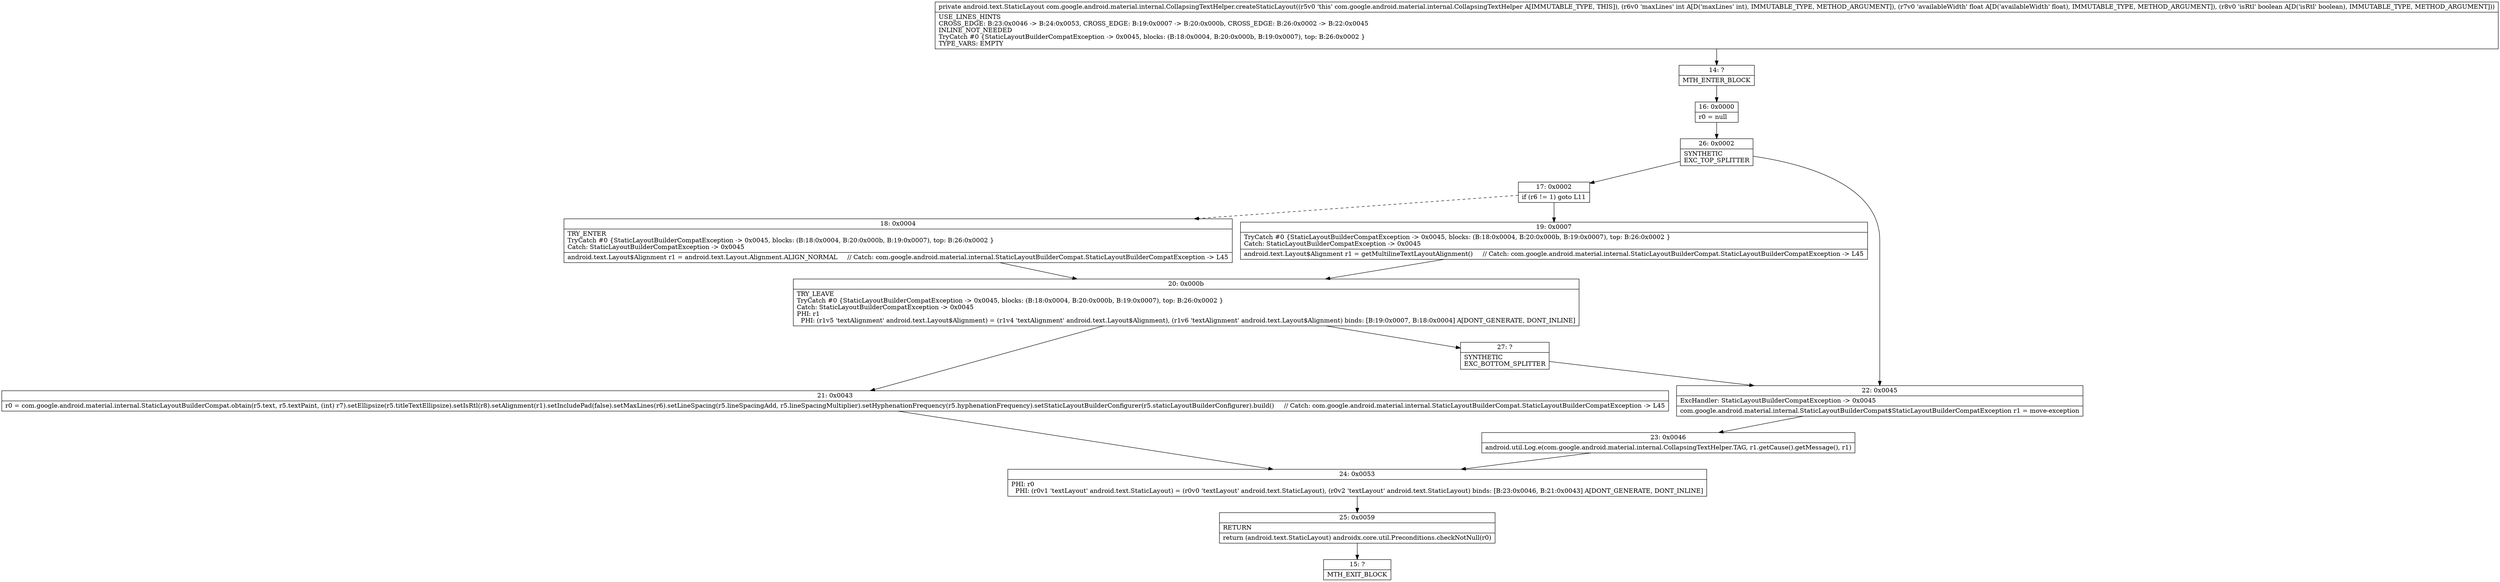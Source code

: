 digraph "CFG forcom.google.android.material.internal.CollapsingTextHelper.createStaticLayout(IFZ)Landroid\/text\/StaticLayout;" {
Node_14 [shape=record,label="{14\:\ ?|MTH_ENTER_BLOCK\l}"];
Node_16 [shape=record,label="{16\:\ 0x0000|r0 = null\l}"];
Node_26 [shape=record,label="{26\:\ 0x0002|SYNTHETIC\lEXC_TOP_SPLITTER\l}"];
Node_17 [shape=record,label="{17\:\ 0x0002|if (r6 != 1) goto L11\l}"];
Node_18 [shape=record,label="{18\:\ 0x0004|TRY_ENTER\lTryCatch #0 \{StaticLayoutBuilderCompatException \-\> 0x0045, blocks: (B:18:0x0004, B:20:0x000b, B:19:0x0007), top: B:26:0x0002 \}\lCatch: StaticLayoutBuilderCompatException \-\> 0x0045\l|android.text.Layout$Alignment r1 = android.text.Layout.Alignment.ALIGN_NORMAL     \/\/ Catch: com.google.android.material.internal.StaticLayoutBuilderCompat.StaticLayoutBuilderCompatException \-\> L45\l}"];
Node_20 [shape=record,label="{20\:\ 0x000b|TRY_LEAVE\lTryCatch #0 \{StaticLayoutBuilderCompatException \-\> 0x0045, blocks: (B:18:0x0004, B:20:0x000b, B:19:0x0007), top: B:26:0x0002 \}\lCatch: StaticLayoutBuilderCompatException \-\> 0x0045\lPHI: r1 \l  PHI: (r1v5 'textAlignment' android.text.Layout$Alignment) = (r1v4 'textAlignment' android.text.Layout$Alignment), (r1v6 'textAlignment' android.text.Layout$Alignment) binds: [B:19:0x0007, B:18:0x0004] A[DONT_GENERATE, DONT_INLINE]\l}"];
Node_21 [shape=record,label="{21\:\ 0x0043|r0 = com.google.android.material.internal.StaticLayoutBuilderCompat.obtain(r5.text, r5.textPaint, (int) r7).setEllipsize(r5.titleTextEllipsize).setIsRtl(r8).setAlignment(r1).setIncludePad(false).setMaxLines(r6).setLineSpacing(r5.lineSpacingAdd, r5.lineSpacingMultiplier).setHyphenationFrequency(r5.hyphenationFrequency).setStaticLayoutBuilderConfigurer(r5.staticLayoutBuilderConfigurer).build()     \/\/ Catch: com.google.android.material.internal.StaticLayoutBuilderCompat.StaticLayoutBuilderCompatException \-\> L45\l}"];
Node_24 [shape=record,label="{24\:\ 0x0053|PHI: r0 \l  PHI: (r0v1 'textLayout' android.text.StaticLayout) = (r0v0 'textLayout' android.text.StaticLayout), (r0v2 'textLayout' android.text.StaticLayout) binds: [B:23:0x0046, B:21:0x0043] A[DONT_GENERATE, DONT_INLINE]\l}"];
Node_25 [shape=record,label="{25\:\ 0x0059|RETURN\l|return (android.text.StaticLayout) androidx.core.util.Preconditions.checkNotNull(r0)\l}"];
Node_15 [shape=record,label="{15\:\ ?|MTH_EXIT_BLOCK\l}"];
Node_27 [shape=record,label="{27\:\ ?|SYNTHETIC\lEXC_BOTTOM_SPLITTER\l}"];
Node_19 [shape=record,label="{19\:\ 0x0007|TryCatch #0 \{StaticLayoutBuilderCompatException \-\> 0x0045, blocks: (B:18:0x0004, B:20:0x000b, B:19:0x0007), top: B:26:0x0002 \}\lCatch: StaticLayoutBuilderCompatException \-\> 0x0045\l|android.text.Layout$Alignment r1 = getMultilineTextLayoutAlignment()     \/\/ Catch: com.google.android.material.internal.StaticLayoutBuilderCompat.StaticLayoutBuilderCompatException \-\> L45\l}"];
Node_22 [shape=record,label="{22\:\ 0x0045|ExcHandler: StaticLayoutBuilderCompatException \-\> 0x0045\l|com.google.android.material.internal.StaticLayoutBuilderCompat$StaticLayoutBuilderCompatException r1 = move\-exception\l}"];
Node_23 [shape=record,label="{23\:\ 0x0046|android.util.Log.e(com.google.android.material.internal.CollapsingTextHelper.TAG, r1.getCause().getMessage(), r1)\l}"];
MethodNode[shape=record,label="{private android.text.StaticLayout com.google.android.material.internal.CollapsingTextHelper.createStaticLayout((r5v0 'this' com.google.android.material.internal.CollapsingTextHelper A[IMMUTABLE_TYPE, THIS]), (r6v0 'maxLines' int A[D('maxLines' int), IMMUTABLE_TYPE, METHOD_ARGUMENT]), (r7v0 'availableWidth' float A[D('availableWidth' float), IMMUTABLE_TYPE, METHOD_ARGUMENT]), (r8v0 'isRtl' boolean A[D('isRtl' boolean), IMMUTABLE_TYPE, METHOD_ARGUMENT]))  | USE_LINES_HINTS\lCROSS_EDGE: B:23:0x0046 \-\> B:24:0x0053, CROSS_EDGE: B:19:0x0007 \-\> B:20:0x000b, CROSS_EDGE: B:26:0x0002 \-\> B:22:0x0045\lINLINE_NOT_NEEDED\lTryCatch #0 \{StaticLayoutBuilderCompatException \-\> 0x0045, blocks: (B:18:0x0004, B:20:0x000b, B:19:0x0007), top: B:26:0x0002 \}\lTYPE_VARS: EMPTY\l}"];
MethodNode -> Node_14;Node_14 -> Node_16;
Node_16 -> Node_26;
Node_26 -> Node_17;
Node_26 -> Node_22;
Node_17 -> Node_18[style=dashed];
Node_17 -> Node_19;
Node_18 -> Node_20;
Node_20 -> Node_21;
Node_20 -> Node_27;
Node_21 -> Node_24;
Node_24 -> Node_25;
Node_25 -> Node_15;
Node_27 -> Node_22;
Node_19 -> Node_20;
Node_22 -> Node_23;
Node_23 -> Node_24;
}

